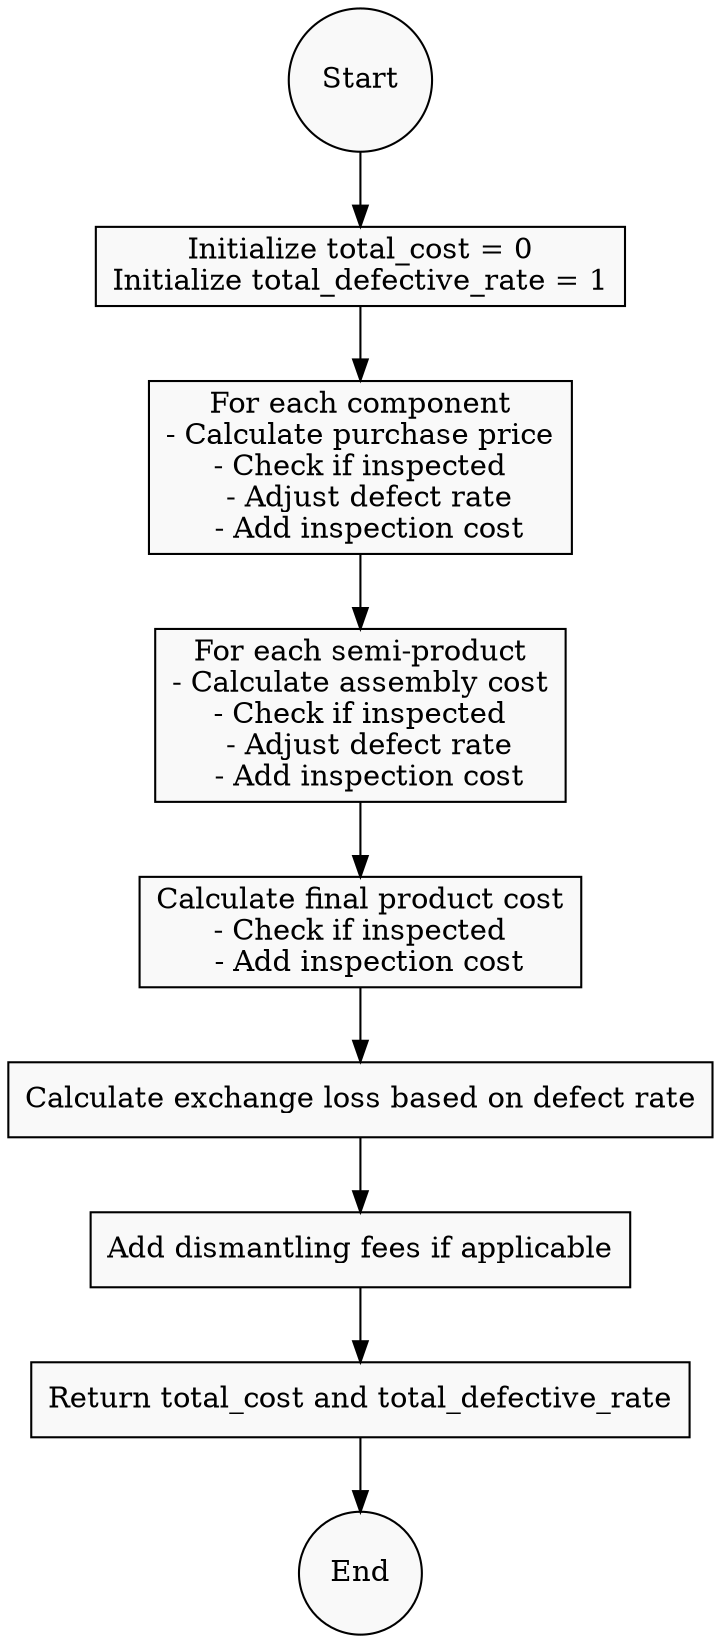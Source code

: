 digraph G {
    node [shape=box, style=filled, fillcolor="#f9f9f9"];
    
    start [label="Start", shape=circle];
    init_cost [label="Initialize total_cost = 0\nInitialize total_defective_rate = 1"];
    comp_iter [label="For each component\n- Calculate purchase price\n- Check if inspected\n  - Adjust defect rate\n  - Add inspection cost"];
    semi_iter [label="For each semi-product\n- Calculate assembly cost\n- Check if inspected\n  - Adjust defect rate\n  - Add inspection cost"];
    final_product [label="Calculate final product cost\n- Check if inspected\n  - Add inspection cost"];
    exchange_loss [label="Calculate exchange loss based on defect rate"];
    dismantling [label="Add dismantling fees if applicable"];
    return_cost [label="Return total_cost and total_defective_rate"];
    end [label="End", shape=circle];
    
    start -> init_cost;
    init_cost -> comp_iter;
    comp_iter -> semi_iter;
    semi_iter -> final_product;
    final_product -> exchange_loss;
    exchange_loss -> dismantling;
    dismantling -> return_cost;
    return_cost -> end;
}
